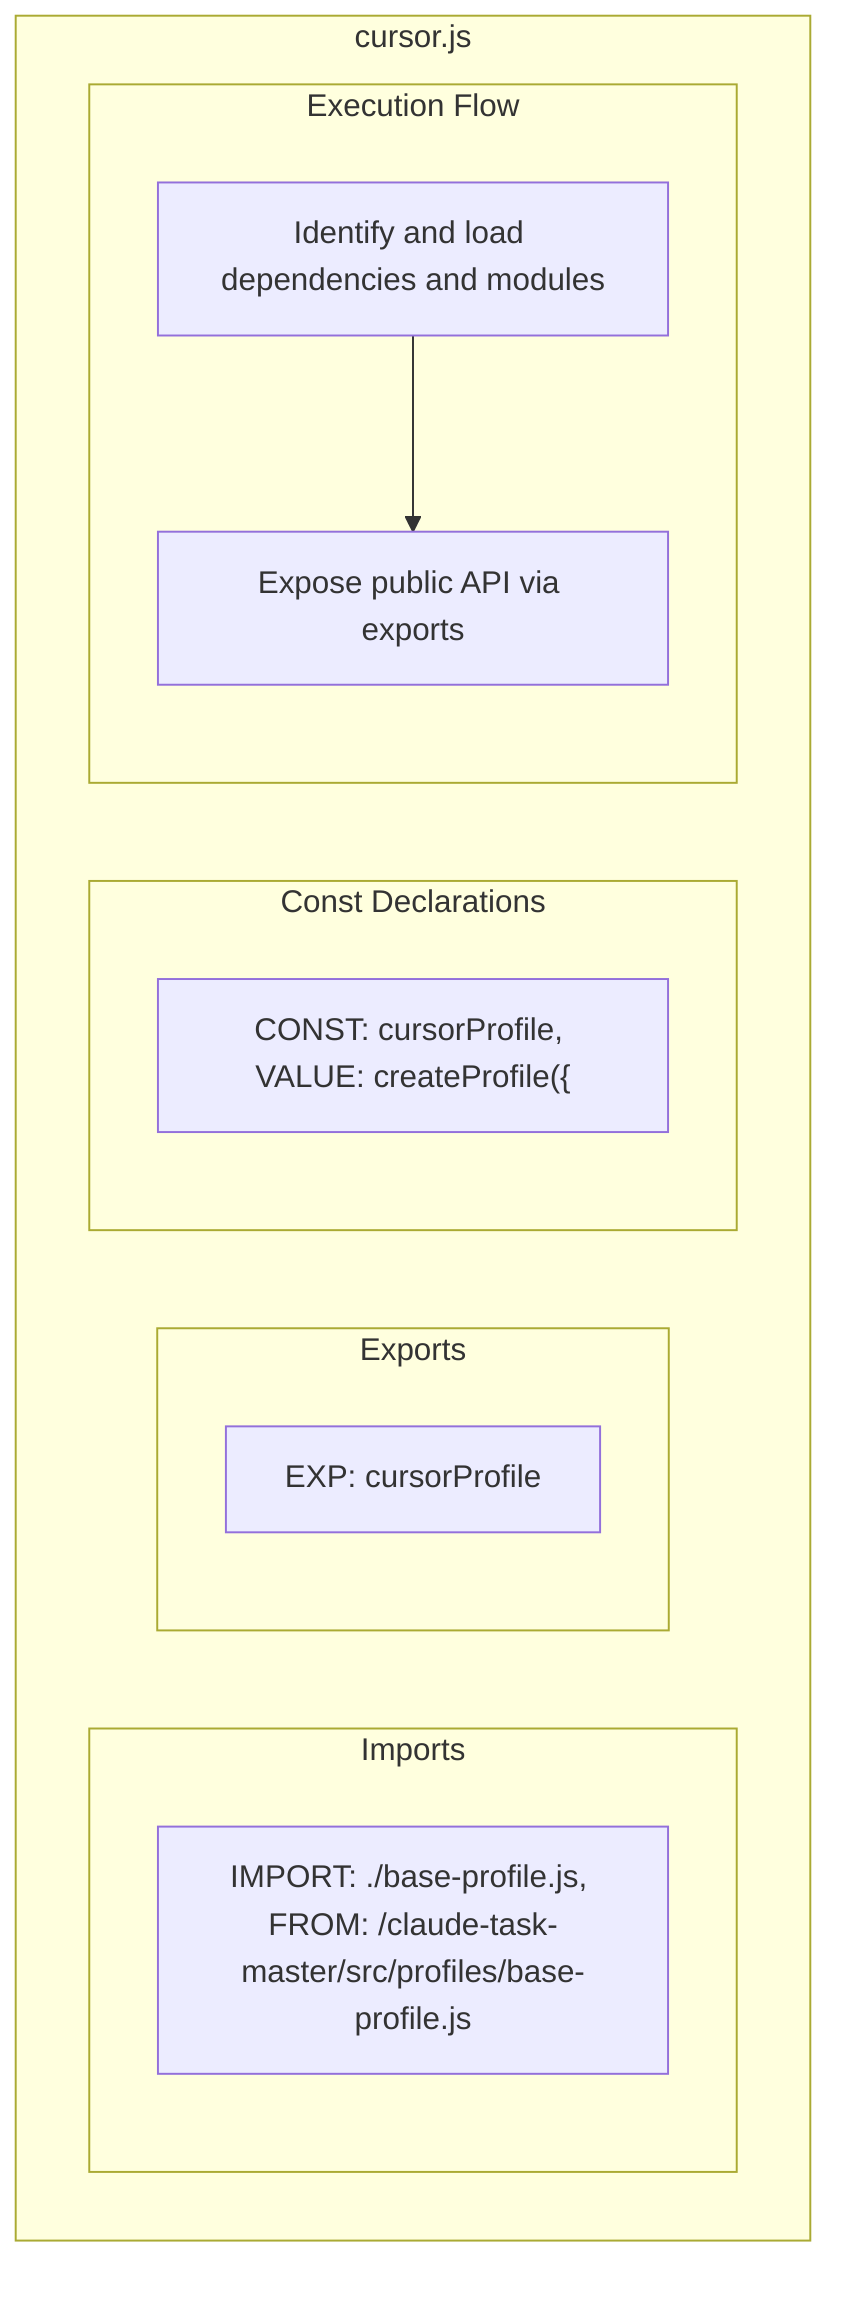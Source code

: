 flowchart TB
    subgraph Imports["Imports"]
        I1["IMPORT: ./base-profile.js, FROM: /claude-task-master/src/profiles/base-profile.js"]
    end
    subgraph Exports["Exports"]
        E1["EXP: cursorProfile"]
    end
    subgraph Constants["Const Declarations"]
        C1["CONST: cursorProfile, VALUE: createProfile({"]
    end
    subgraph ExecutionFlow["Execution Flow"]
        FL1["Identify and load dependencies and modules"]
        FL2["Expose public API via exports"]
    end
    subgraph FileName["cursor.js"]
        Imports
        Exports
        Constants
        ExecutionFlow
    end
    FL1 --> FL2